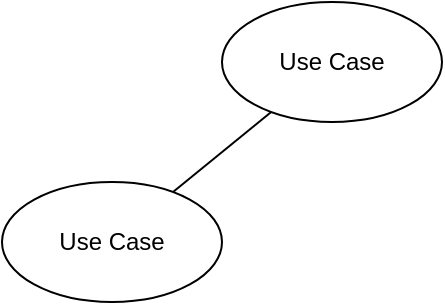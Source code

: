 <mxfile version="21.0.6" type="github">
  <diagram name="第 1 页" id="2mRQ52QLlzKnQliinkt1">
    <mxGraphModel dx="984" dy="590" grid="1" gridSize="10" guides="1" tooltips="1" connect="1" arrows="1" fold="1" page="1" pageScale="1" pageWidth="827" pageHeight="1169" math="0" shadow="0">
      <root>
        <mxCell id="0" />
        <mxCell id="1" parent="0" />
        <mxCell id="mOGSaVw1MvXez0ik0sxi-4" value="" style="rounded=0;orthogonalLoop=1;jettySize=auto;html=1;endArrow=none;endFill=0;" edge="1" parent="1" source="mOGSaVw1MvXez0ik0sxi-1" target="mOGSaVw1MvXez0ik0sxi-3">
          <mxGeometry relative="1" as="geometry" />
        </mxCell>
        <mxCell id="mOGSaVw1MvXez0ik0sxi-1" value="Use Case" style="ellipse;whiteSpace=wrap;html=1;" vertex="1" parent="1">
          <mxGeometry x="160" y="290" width="110" height="60" as="geometry" />
        </mxCell>
        <mxCell id="mOGSaVw1MvXez0ik0sxi-3" value="Use Case" style="ellipse;whiteSpace=wrap;html=1;" vertex="1" parent="1">
          <mxGeometry x="50" y="380" width="110" height="60" as="geometry" />
        </mxCell>
      </root>
    </mxGraphModel>
  </diagram>
</mxfile>
